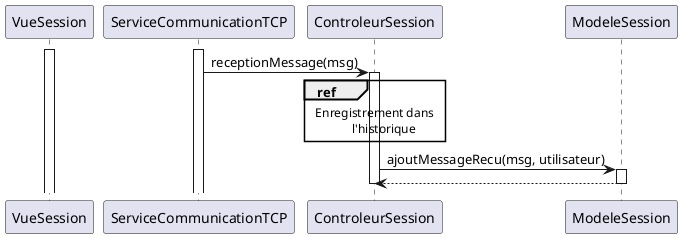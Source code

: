 @startuml reception_message
activate VueSession
activate ServiceCommunicationTCP
ServiceCommunicationTCP -> ControleurSession : receptionMessage(msg)
activate ControleurSession
ref over ControleurSession
    Enregistrement dans
          l'historique
end ref
ControleurSession -> ModeleSession : ajoutMessageRecu(msg, utilisateur)
activate ModeleSession
ModeleSession --> ControleurSession
deactivate ModeleSession
deactivate ControleurSession
@enduml